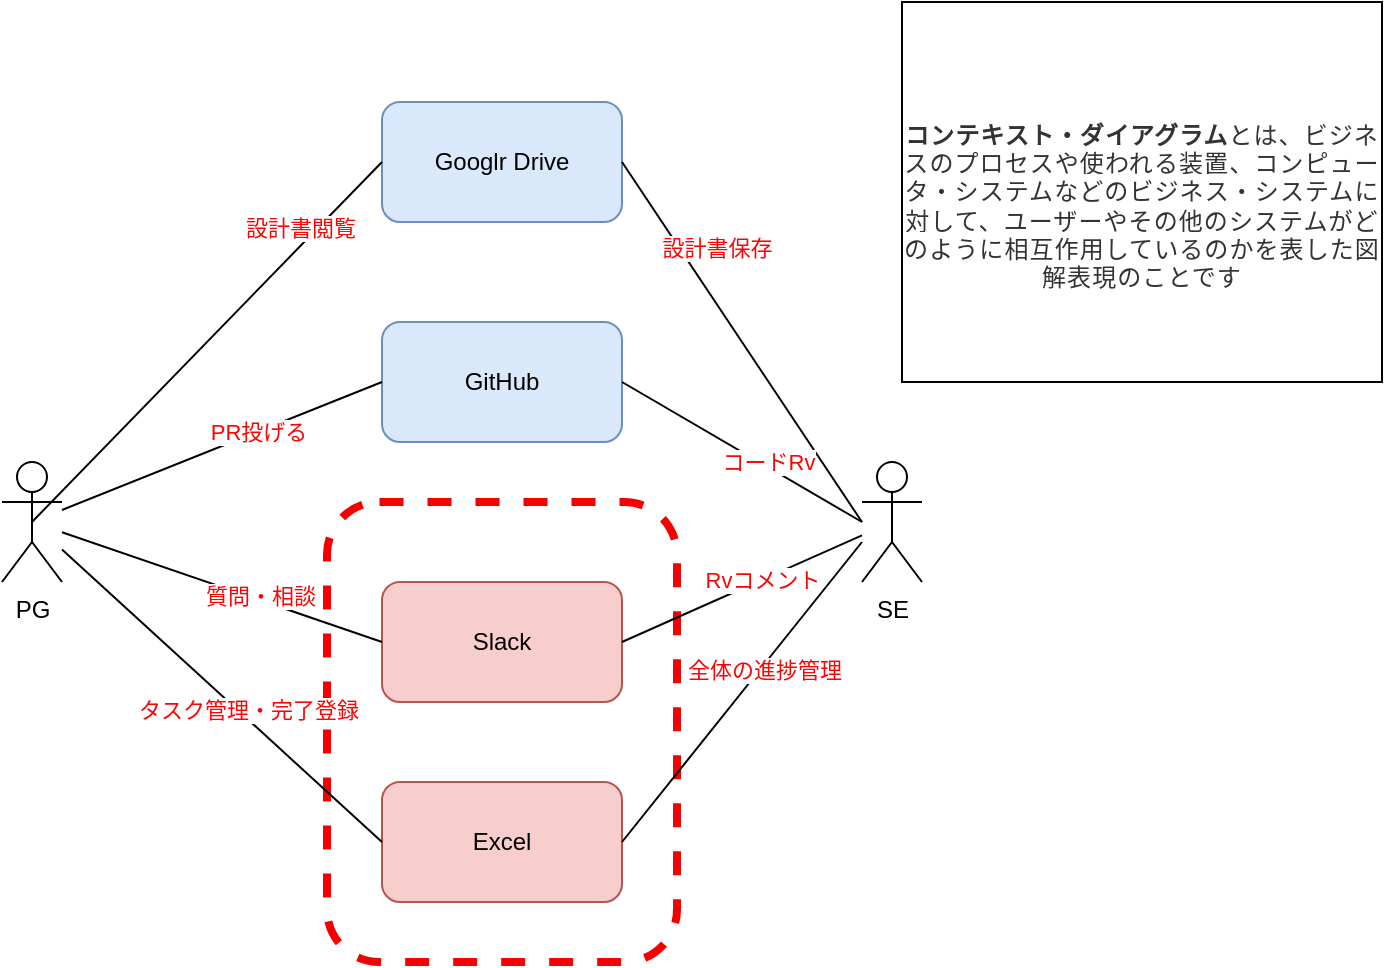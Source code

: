 <mxfile version="22.0.6" type="github" pages="4">
  <diagram name="コンテキスト図" id="IavY6asuSAmqTNVyRqeL">
    <mxGraphModel dx="946" dy="627" grid="1" gridSize="10" guides="1" tooltips="1" connect="1" arrows="1" fold="1" page="1" pageScale="1" pageWidth="827" pageHeight="1169" math="0" shadow="0">
      <root>
        <mxCell id="0" />
        <mxCell id="1" parent="0" />
        <mxCell id="maNlfBGIf4TUAWMczc82-20" value="" style="rounded=1;whiteSpace=wrap;html=1;dashed=1;fillColor=none;strokeColor=#f50000;strokeWidth=4;fontColor=#fb0404;" parent="1" vertex="1">
          <mxGeometry x="212.5" y="280" width="175" height="230" as="geometry" />
        </mxCell>
        <mxCell id="maNlfBGIf4TUAWMczc82-1" value="PG" style="shape=umlActor;verticalLabelPosition=bottom;verticalAlign=top;html=1;outlineConnect=0;" parent="1" vertex="1">
          <mxGeometry x="50" y="260" width="30" height="60" as="geometry" />
        </mxCell>
        <mxCell id="maNlfBGIf4TUAWMczc82-2" value="&lt;font color=&quot;#000000&quot;&gt;SE&lt;/font&gt;" style="shape=umlActor;verticalLabelPosition=bottom;verticalAlign=top;html=1;outlineConnect=0;fontColor=#fb0404;" parent="1" vertex="1">
          <mxGeometry x="480" y="260" width="30" height="60" as="geometry" />
        </mxCell>
        <mxCell id="maNlfBGIf4TUAWMczc82-3" value="Googlr Drive" style="rounded=1;whiteSpace=wrap;html=1;fillColor=#dae8fc;strokeColor=#6c8ebf;" parent="1" vertex="1">
          <mxGeometry x="240" y="80" width="120" height="60" as="geometry" />
        </mxCell>
        <mxCell id="maNlfBGIf4TUAWMczc82-4" value="GitHub" style="rounded=1;whiteSpace=wrap;html=1;fillColor=#dae8fc;strokeColor=#6c8ebf;" parent="1" vertex="1">
          <mxGeometry x="240" y="190" width="120" height="60" as="geometry" />
        </mxCell>
        <mxCell id="maNlfBGIf4TUAWMczc82-5" value="Slack" style="rounded=1;whiteSpace=wrap;html=1;fillColor=#f8cecc;strokeColor=#b85450;" parent="1" vertex="1">
          <mxGeometry x="240" y="320" width="120" height="60" as="geometry" />
        </mxCell>
        <mxCell id="maNlfBGIf4TUAWMczc82-6" value="Excel" style="rounded=1;whiteSpace=wrap;html=1;fillColor=#f8cecc;strokeColor=#b85450;" parent="1" vertex="1">
          <mxGeometry x="240" y="420" width="120" height="60" as="geometry" />
        </mxCell>
        <mxCell id="maNlfBGIf4TUAWMczc82-10" value="" style="endArrow=none;html=1;rounded=0;entryX=0;entryY=0.5;entryDx=0;entryDy=0;exitX=0.5;exitY=0.5;exitDx=0;exitDy=0;exitPerimeter=0;" parent="1" source="maNlfBGIf4TUAWMczc82-1" target="maNlfBGIf4TUAWMczc82-3" edge="1">
          <mxGeometry width="50" height="50" relative="1" as="geometry">
            <mxPoint x="250" y="310" as="sourcePoint" />
            <mxPoint x="300" y="260" as="targetPoint" />
          </mxGeometry>
        </mxCell>
        <mxCell id="maNlfBGIf4TUAWMczc82-23" value="設計書閲覧" style="edgeLabel;html=1;align=center;verticalAlign=middle;resizable=0;points=[];fontColor=#fb0404;" parent="maNlfBGIf4TUAWMczc82-10" vertex="1" connectable="0">
          <mxGeometry x="0.587" y="7" relative="1" as="geometry">
            <mxPoint as="offset" />
          </mxGeometry>
        </mxCell>
        <mxCell id="maNlfBGIf4TUAWMczc82-12" value="" style="endArrow=none;html=1;rounded=0;entryX=1;entryY=0.5;entryDx=0;entryDy=0;fontColor=#fb0404;" parent="1" target="maNlfBGIf4TUAWMczc82-3" edge="1">
          <mxGeometry width="50" height="50" relative="1" as="geometry">
            <mxPoint x="480" y="290" as="sourcePoint" />
            <mxPoint x="210" y="260" as="targetPoint" />
          </mxGeometry>
        </mxCell>
        <mxCell id="maNlfBGIf4TUAWMczc82-13" value="&lt;span style=&quot;white-space: pre;&quot;&gt;&#x9;&lt;/span&gt;設計書保存" style="edgeLabel;html=1;align=center;verticalAlign=middle;resizable=0;points=[];fontColor=#fb0404;" parent="maNlfBGIf4TUAWMczc82-12" vertex="1" connectable="0">
          <mxGeometry x="0.493" y="-5" relative="1" as="geometry">
            <mxPoint as="offset" />
          </mxGeometry>
        </mxCell>
        <mxCell id="maNlfBGIf4TUAWMczc82-14" value="" style="endArrow=none;html=1;rounded=0;entryX=1;entryY=0.5;entryDx=0;entryDy=0;fontColor=#fb0404;" parent="1" target="maNlfBGIf4TUAWMczc82-4" edge="1">
          <mxGeometry width="50" height="50" relative="1" as="geometry">
            <mxPoint x="480" y="290" as="sourcePoint" />
            <mxPoint x="300" y="260" as="targetPoint" />
          </mxGeometry>
        </mxCell>
        <mxCell id="maNlfBGIf4TUAWMczc82-27" value="コードRv" style="edgeLabel;html=1;align=center;verticalAlign=middle;resizable=0;points=[];fontColor=#fb0404;" parent="maNlfBGIf4TUAWMczc82-14" vertex="1" connectable="0">
          <mxGeometry x="-0.177" y="-3" relative="1" as="geometry">
            <mxPoint y="1" as="offset" />
          </mxGeometry>
        </mxCell>
        <mxCell id="maNlfBGIf4TUAWMczc82-15" value="" style="endArrow=none;html=1;rounded=0;entryX=0;entryY=0.5;entryDx=0;entryDy=0;" parent="1" source="maNlfBGIf4TUAWMczc82-1" target="maNlfBGIf4TUAWMczc82-4" edge="1">
          <mxGeometry width="50" height="50" relative="1" as="geometry">
            <mxPoint x="250" y="310" as="sourcePoint" />
            <mxPoint x="300" y="260" as="targetPoint" />
          </mxGeometry>
        </mxCell>
        <mxCell id="maNlfBGIf4TUAWMczc82-24" value="PR投げる" style="edgeLabel;html=1;align=center;verticalAlign=middle;resizable=0;points=[];fontColor=#fb0404;" parent="maNlfBGIf4TUAWMczc82-15" vertex="1" connectable="0">
          <mxGeometry x="0.223" relative="1" as="geometry">
            <mxPoint as="offset" />
          </mxGeometry>
        </mxCell>
        <mxCell id="maNlfBGIf4TUAWMczc82-16" value="" style="endArrow=none;html=1;rounded=0;entryX=0;entryY=0.5;entryDx=0;entryDy=0;" parent="1" source="maNlfBGIf4TUAWMczc82-1" target="maNlfBGIf4TUAWMczc82-5" edge="1">
          <mxGeometry width="50" height="50" relative="1" as="geometry">
            <mxPoint x="90" y="296" as="sourcePoint" />
            <mxPoint x="250" y="250" as="targetPoint" />
          </mxGeometry>
        </mxCell>
        <mxCell id="maNlfBGIf4TUAWMczc82-25" value="質問・相談" style="edgeLabel;html=1;align=center;verticalAlign=middle;resizable=0;points=[];fontColor=#fb0404;" parent="maNlfBGIf4TUAWMczc82-16" vertex="1" connectable="0">
          <mxGeometry x="0.23" y="2" relative="1" as="geometry">
            <mxPoint as="offset" />
          </mxGeometry>
        </mxCell>
        <mxCell id="maNlfBGIf4TUAWMczc82-17" value="" style="endArrow=none;html=1;rounded=0;entryX=1;entryY=0.5;entryDx=0;entryDy=0;fontColor=#fb0404;" parent="1" source="maNlfBGIf4TUAWMczc82-2" target="maNlfBGIf4TUAWMczc82-5" edge="1">
          <mxGeometry width="50" height="50" relative="1" as="geometry">
            <mxPoint x="495" y="330" as="sourcePoint" />
            <mxPoint x="360" y="280" as="targetPoint" />
          </mxGeometry>
        </mxCell>
        <mxCell id="maNlfBGIf4TUAWMczc82-28" value="Rvコメント" style="edgeLabel;html=1;align=center;verticalAlign=middle;resizable=0;points=[];fontColor=#fb0404;" parent="maNlfBGIf4TUAWMczc82-17" vertex="1" connectable="0">
          <mxGeometry x="-0.161" relative="1" as="geometry">
            <mxPoint as="offset" />
          </mxGeometry>
        </mxCell>
        <mxCell id="maNlfBGIf4TUAWMczc82-18" value="" style="endArrow=none;html=1;rounded=0;entryX=1;entryY=0.5;entryDx=0;entryDy=0;fontColor=#fb0404;" parent="1" target="maNlfBGIf4TUAWMczc82-6" edge="1">
          <mxGeometry width="50" height="50" relative="1" as="geometry">
            <mxPoint x="480" y="300" as="sourcePoint" />
            <mxPoint x="380" y="360" as="targetPoint" />
          </mxGeometry>
        </mxCell>
        <mxCell id="maNlfBGIf4TUAWMczc82-29" value="全体の進捗管理" style="edgeLabel;html=1;align=center;verticalAlign=middle;resizable=0;points=[];fontColor=#fb0404;" parent="maNlfBGIf4TUAWMczc82-18" vertex="1" connectable="0">
          <mxGeometry x="-0.163" y="1" relative="1" as="geometry">
            <mxPoint as="offset" />
          </mxGeometry>
        </mxCell>
        <mxCell id="maNlfBGIf4TUAWMczc82-19" value="" style="endArrow=none;html=1;rounded=0;entryX=0;entryY=0.5;entryDx=0;entryDy=0;" parent="1" source="maNlfBGIf4TUAWMczc82-1" target="maNlfBGIf4TUAWMczc82-6" edge="1">
          <mxGeometry width="50" height="50" relative="1" as="geometry">
            <mxPoint x="90" y="305" as="sourcePoint" />
            <mxPoint x="260" y="360" as="targetPoint" />
          </mxGeometry>
        </mxCell>
        <mxCell id="maNlfBGIf4TUAWMczc82-26" value="タスク管理・完了登録" style="edgeLabel;html=1;align=center;verticalAlign=middle;resizable=0;points=[];fontColor=#fb0404;" parent="maNlfBGIf4TUAWMczc82-19" vertex="1" connectable="0">
          <mxGeometry x="0.131" y="4" relative="1" as="geometry">
            <mxPoint as="offset" />
          </mxGeometry>
        </mxCell>
        <mxCell id="oq8TL87v1qsyuy0LmD04-2" value="&lt;br&gt;&lt;font style=&quot;font-size: 12px;&quot;&gt;&lt;strong style=&quot;box-sizing: border-box; margin: 0px; padding: 0px; letter-spacing: 0.54px; font-weight: 700; color: rgb(51, 51, 51); font-family: &amp;quot;Yu Gothic&amp;quot;, &amp;quot;Hiragino Kaku Gothic Pro&amp;quot;, Meiryo, &amp;quot;MS PGothic&amp;quot;, &amp;quot;Segoe UI&amp;quot;, Verdana, Helvetica, Arial, sans-serif; font-style: normal; font-variant-ligatures: normal; font-variant-caps: normal; orphans: 2; text-align: start; text-indent: 0px; text-transform: none; widows: 2; word-spacing: 0px; -webkit-text-stroke-width: 0px; background-color: rgb(255, 255, 255); text-decoration-thickness: initial; text-decoration-style: initial; text-decoration-color: initial;&quot;&gt;コンテキスト・ダイアグラム&lt;/strong&gt;&lt;span style=&quot;color: rgb(51, 51, 51); font-family: &amp;quot;Yu Gothic&amp;quot;, &amp;quot;Hiragino Kaku Gothic Pro&amp;quot;, Meiryo, &amp;quot;MS PGothic&amp;quot;, &amp;quot;Segoe UI&amp;quot;, Verdana, Helvetica, Arial, sans-serif; font-style: normal; font-variant-ligatures: normal; font-variant-caps: normal; font-weight: 500; letter-spacing: 0.54px; orphans: 2; text-align: start; text-indent: 0px; text-transform: none; widows: 2; word-spacing: 0px; -webkit-text-stroke-width: 0px; background-color: rgb(255, 255, 255); text-decoration-thickness: initial; text-decoration-style: initial; text-decoration-color: initial; float: none; display: inline !important;&quot;&gt;とは、ビジネスのプロセスや使われる装置、コンピュータ・システムなどのビジネス・システムに対して、ユーザーやその他のシステムがどのように相互作用しているのかを表した図解表現のことです&lt;/span&gt;&lt;/font&gt;&lt;br&gt;" style="rounded=0;whiteSpace=wrap;html=1;" parent="1" vertex="1">
          <mxGeometry x="500" y="30" width="240" height="190" as="geometry" />
        </mxCell>
      </root>
    </mxGraphModel>
  </diagram>
  <diagram id="J7nK7OMWCxpNCLTdfzYo" name="ユースケース図">
    <mxGraphModel dx="946" dy="627" grid="1" gridSize="10" guides="1" tooltips="1" connect="1" arrows="1" fold="1" page="1" pageScale="1" pageWidth="827" pageHeight="1169" math="0" shadow="0">
      <root>
        <mxCell id="0" />
        <mxCell id="1" parent="0" />
        <mxCell id="iSEpyxGXL0IkaeLTLkTw-1" value="PG" style="shape=umlActor;verticalLabelPosition=bottom;verticalAlign=top;html=1;outlineConnect=0;" parent="1" vertex="1">
          <mxGeometry x="100" y="300" width="30" height="60" as="geometry" />
        </mxCell>
        <mxCell id="iSEpyxGXL0IkaeLTLkTw-2" value="&lt;div style=&quot;&quot;&gt;&lt;br&gt;&lt;/div&gt;" style="rounded=1;whiteSpace=wrap;html=1;align=center;fillColor=none;dashed=1;dashPattern=8 8;strokeColor=#FF3333;" parent="1" vertex="1">
          <mxGeometry x="210" y="170" width="300" height="430" as="geometry" />
        </mxCell>
        <mxCell id="iSEpyxGXL0IkaeLTLkTw-3" value="タスク管理システム" style="text;html=1;strokeColor=none;fillColor=none;align=center;verticalAlign=middle;whiteSpace=wrap;rounded=0;fontColor=#ff1414;" parent="1" vertex="1">
          <mxGeometry x="285" y="140" width="140" height="30" as="geometry" />
        </mxCell>
        <mxCell id="iSEpyxGXL0IkaeLTLkTw-5" value="SE" style="shape=umlActor;verticalLabelPosition=bottom;verticalAlign=top;html=1;outlineConnect=0;" parent="1" vertex="1">
          <mxGeometry x="580" y="300" width="30" height="60" as="geometry" />
        </mxCell>
        <mxCell id="ylxE8XTmm4MmZ749gJlL-1" value="&lt;font&gt;③タスクを登録・管理&lt;/font&gt;" style="rounded=1;whiteSpace=wrap;html=1;fillColor=#ffe6cc;strokeColor=#d79b00;fontColor=#000000;fontStyle=1" parent="1" vertex="1">
          <mxGeometry x="370" y="350" width="120" height="60" as="geometry" />
        </mxCell>
        <mxCell id="ylxE8XTmm4MmZ749gJlL-2" value="&lt;font&gt;⑤ステータス変更&lt;/font&gt;" style="rounded=1;whiteSpace=wrap;html=1;fillColor=#ffe6cc;strokeColor=#d79b00;fontColor=#000000;fontStyle=1" parent="1" vertex="1">
          <mxGeometry x="230" y="280" width="120" height="60" as="geometry" />
        </mxCell>
        <mxCell id="ylxE8XTmm4MmZ749gJlL-3" value="&lt;font&gt;④タスクを確認&lt;/font&gt;" style="rounded=1;whiteSpace=wrap;html=1;fillColor=#ffe6cc;strokeColor=#d79b00;fontColor=#000000;fontStyle=1" parent="1" vertex="1">
          <mxGeometry x="230" y="200" width="120" height="60" as="geometry" />
        </mxCell>
        <mxCell id="ylxE8XTmm4MmZ749gJlL-4" value="&lt;font&gt;⑥進捗管理&lt;/font&gt;" style="rounded=1;whiteSpace=wrap;html=1;fillColor=#ffe6cc;strokeColor=#d79b00;fontColor=#000000;fontStyle=1" parent="1" vertex="1">
          <mxGeometry x="370" y="430" width="120" height="60" as="geometry" />
        </mxCell>
        <mxCell id="ylxE8XTmm4MmZ749gJlL-10" value="" style="endArrow=none;html=1;rounded=0;entryX=0;entryY=0.333;entryDx=0;entryDy=0;entryPerimeter=0;exitX=1;exitY=0.5;exitDx=0;exitDy=0;" parent="1" source="ylxE8XTmm4MmZ749gJlL-1" target="iSEpyxGXL0IkaeLTLkTw-5" edge="1">
          <mxGeometry width="50" height="50" relative="1" as="geometry">
            <mxPoint x="340" y="330" as="sourcePoint" />
            <mxPoint x="390" y="280" as="targetPoint" />
          </mxGeometry>
        </mxCell>
        <mxCell id="ylxE8XTmm4MmZ749gJlL-11" value="" style="endArrow=none;html=1;rounded=0;exitX=1;exitY=0.5;exitDx=0;exitDy=0;entryX=0;entryY=0.333;entryDx=0;entryDy=0;entryPerimeter=0;" parent="1" source="ylxE8XTmm4MmZ749gJlL-4" target="iSEpyxGXL0IkaeLTLkTw-5" edge="1">
          <mxGeometry width="50" height="50" relative="1" as="geometry">
            <mxPoint x="500" y="320" as="sourcePoint" />
            <mxPoint x="570" y="400" as="targetPoint" />
          </mxGeometry>
        </mxCell>
        <mxCell id="ylxE8XTmm4MmZ749gJlL-12" value="&lt;font&gt;①プロジェクト作成&lt;/font&gt;" style="rounded=1;whiteSpace=wrap;html=1;fillColor=#ffe6cc;strokeColor=#d79b00;fontColor=#000000;fontStyle=1" parent="1" vertex="1">
          <mxGeometry x="370" y="200" width="120" height="60" as="geometry" />
        </mxCell>
        <mxCell id="ylxE8XTmm4MmZ749gJlL-13" value="&lt;font&gt;②マイルストーン作成&lt;/font&gt;" style="rounded=1;whiteSpace=wrap;html=1;fillColor=#ffe6cc;strokeColor=#d79b00;fontColor=#000000;fontStyle=1" parent="1" vertex="1">
          <mxGeometry x="370" y="280" width="120" height="60" as="geometry" />
        </mxCell>
        <mxCell id="ylxE8XTmm4MmZ749gJlL-15" value="" style="endArrow=none;html=1;rounded=0;exitX=1;exitY=0.5;exitDx=0;exitDy=0;entryX=0;entryY=0.333;entryDx=0;entryDy=0;entryPerimeter=0;" parent="1" source="ylxE8XTmm4MmZ749gJlL-13" target="iSEpyxGXL0IkaeLTLkTw-5" edge="1">
          <mxGeometry width="50" height="50" relative="1" as="geometry">
            <mxPoint x="500" y="390" as="sourcePoint" />
            <mxPoint x="560" y="280" as="targetPoint" />
          </mxGeometry>
        </mxCell>
        <mxCell id="ylxE8XTmm4MmZ749gJlL-16" value="" style="endArrow=none;html=1;rounded=0;exitX=1;exitY=0.5;exitDx=0;exitDy=0;" parent="1" source="ylxE8XTmm4MmZ749gJlL-12" edge="1">
          <mxGeometry width="50" height="50" relative="1" as="geometry">
            <mxPoint x="500" y="320" as="sourcePoint" />
            <mxPoint x="580" y="320" as="targetPoint" />
          </mxGeometry>
        </mxCell>
        <mxCell id="ylxE8XTmm4MmZ749gJlL-17" value="" style="endArrow=none;html=1;rounded=0;exitX=1;exitY=0.333;exitDx=0;exitDy=0;exitPerimeter=0;entryX=0;entryY=0.5;entryDx=0;entryDy=0;" parent="1" source="iSEpyxGXL0IkaeLTLkTw-1" target="ylxE8XTmm4MmZ749gJlL-2" edge="1">
          <mxGeometry width="50" height="50" relative="1" as="geometry">
            <mxPoint x="340" y="330" as="sourcePoint" />
            <mxPoint x="390" y="280" as="targetPoint" />
          </mxGeometry>
        </mxCell>
        <mxCell id="ylxE8XTmm4MmZ749gJlL-18" value="" style="endArrow=none;html=1;rounded=0;entryX=0;entryY=0.5;entryDx=0;entryDy=0;" parent="1" target="ylxE8XTmm4MmZ749gJlL-3" edge="1">
          <mxGeometry width="50" height="50" relative="1" as="geometry">
            <mxPoint x="130" y="320" as="sourcePoint" />
            <mxPoint x="240" y="320" as="targetPoint" />
          </mxGeometry>
        </mxCell>
        <mxCell id="ylxE8XTmm4MmZ749gJlL-19" value="&lt;font&gt;⑦タスクに紐づくスレッド上での会話&lt;/font&gt;" style="rounded=1;whiteSpace=wrap;html=1;fillColor=#ffe6cc;strokeColor=#d79b00;fontColor=#000000;fontStyle=1" parent="1" vertex="1">
          <mxGeometry x="230" y="510" width="260" height="60" as="geometry" />
        </mxCell>
        <mxCell id="ylxE8XTmm4MmZ749gJlL-20" value="" style="endArrow=none;html=1;rounded=0;entryX=0;entryY=0.5;entryDx=0;entryDy=0;" parent="1" target="ylxE8XTmm4MmZ749gJlL-19" edge="1">
          <mxGeometry width="50" height="50" relative="1" as="geometry">
            <mxPoint x="130" y="320" as="sourcePoint" />
            <mxPoint x="240" y="320" as="targetPoint" />
          </mxGeometry>
        </mxCell>
        <mxCell id="ylxE8XTmm4MmZ749gJlL-21" value="" style="endArrow=none;html=1;rounded=0;exitX=1;exitY=0.5;exitDx=0;exitDy=0;entryX=0;entryY=0.333;entryDx=0;entryDy=0;entryPerimeter=0;" parent="1" source="ylxE8XTmm4MmZ749gJlL-19" edge="1">
          <mxGeometry width="50" height="50" relative="1" as="geometry">
            <mxPoint x="500" y="470" as="sourcePoint" />
            <mxPoint x="590" y="330" as="targetPoint" />
          </mxGeometry>
        </mxCell>
        <mxCell id="ylxE8XTmm4MmZ749gJlL-22" value="未着手、作業中&lt;br&gt;レビュー中、完了" style="rounded=0;whiteSpace=wrap;html=1;fillColor=#f8cecc;strokeColor=#b85450;" parent="1" vertex="1">
          <mxGeometry x="55" y="460" width="120" height="60" as="geometry" />
        </mxCell>
        <mxCell id="ylxE8XTmm4MmZ749gJlL-23" value="マイルストーン内のタスク消化率&lt;br&gt;個人/全体でみる" style="rounded=0;whiteSpace=wrap;html=1;fillColor=#f8cecc;strokeColor=#b85450;" parent="1" vertex="1">
          <mxGeometry x="540" y="550" width="120" height="60" as="geometry" />
        </mxCell>
        <mxCell id="ylxE8XTmm4MmZ749gJlL-26" value="" style="endArrow=none;html=1;rounded=0;entryX=0;entryY=0.5;entryDx=0;entryDy=0;exitX=0.5;exitY=1;exitDx=0;exitDy=0;strokeColor=#FF3333;" parent="1" source="ylxE8XTmm4MmZ749gJlL-4" target="ylxE8XTmm4MmZ749gJlL-23" edge="1">
          <mxGeometry width="50" height="50" relative="1" as="geometry">
            <mxPoint x="330" y="270" as="sourcePoint" />
            <mxPoint x="380" y="220" as="targetPoint" />
          </mxGeometry>
        </mxCell>
        <mxCell id="ylxE8XTmm4MmZ749gJlL-28" value="" style="endArrow=none;html=1;rounded=0;exitX=1;exitY=0.5;exitDx=0;exitDy=0;entryX=0.5;entryY=1;entryDx=0;entryDy=0;strokeColor=#FF3333;" parent="1" source="ylxE8XTmm4MmZ749gJlL-22" target="ylxE8XTmm4MmZ749gJlL-2" edge="1">
          <mxGeometry width="50" height="50" relative="1" as="geometry">
            <mxPoint x="330" y="270" as="sourcePoint" />
            <mxPoint x="380" y="220" as="targetPoint" />
          </mxGeometry>
        </mxCell>
        <mxCell id="ylxE8XTmm4MmZ749gJlL-29" value="タスク:PG＝1:1" style="rounded=0;whiteSpace=wrap;html=1;fillColor=#f8cecc;strokeColor=#b85450;" parent="1" vertex="1">
          <mxGeometry x="540" y="470" width="120" height="60" as="geometry" />
        </mxCell>
        <mxCell id="ylxE8XTmm4MmZ749gJlL-30" value="" style="endArrow=none;html=1;rounded=0;entryX=0;entryY=0.5;entryDx=0;entryDy=0;exitX=0.5;exitY=1;exitDx=0;exitDy=0;strokeColor=#FF3333;" parent="1" source="ylxE8XTmm4MmZ749gJlL-1" target="ylxE8XTmm4MmZ749gJlL-29" edge="1">
          <mxGeometry width="50" height="50" relative="1" as="geometry">
            <mxPoint x="440" y="500" as="sourcePoint" />
            <mxPoint x="550" y="590" as="targetPoint" />
          </mxGeometry>
        </mxCell>
        <mxCell id="ylxE8XTmm4MmZ749gJlL-31" value="マイルストーン最長は３カ月" style="rounded=0;whiteSpace=wrap;html=1;fillColor=#f8cecc;strokeColor=#b85450;" parent="1" vertex="1">
          <mxGeometry x="535" y="140" width="120" height="60" as="geometry" />
        </mxCell>
        <mxCell id="ylxE8XTmm4MmZ749gJlL-32" value="" style="endArrow=none;html=1;rounded=0;exitX=1;exitY=0.5;exitDx=0;exitDy=0;entryX=0;entryY=0.5;entryDx=0;entryDy=0;strokeColor=#FF3333;" parent="1" source="ylxE8XTmm4MmZ749gJlL-13" target="ylxE8XTmm4MmZ749gJlL-31" edge="1">
          <mxGeometry width="50" height="50" relative="1" as="geometry">
            <mxPoint x="185" y="500" as="sourcePoint" />
            <mxPoint x="300" y="350" as="targetPoint" />
          </mxGeometry>
        </mxCell>
        <mxCell id="ylxE8XTmm4MmZ749gJlL-33" value="&lt;font color=&quot;#ff3333&quot; style=&quot;font-size: 21px;&quot;&gt;赤字はヒアリング結果&lt;/font&gt;" style="text;html=1;strokeColor=none;fillColor=none;align=center;verticalAlign=middle;whiteSpace=wrap;rounded=0;fontStyle=5" parent="1" vertex="1">
          <mxGeometry x="380" y="640" width="230" height="70" as="geometry" />
        </mxCell>
      </root>
    </mxGraphModel>
  </diagram>
  <diagram id="fTZoyrcLIqS0fSQtpjQE" name="状態遷移図">
    <mxGraphModel dx="946" dy="627" grid="1" gridSize="10" guides="1" tooltips="1" connect="1" arrows="1" fold="1" page="1" pageScale="1" pageWidth="827" pageHeight="1169" math="0" shadow="0">
      <root>
        <mxCell id="0" />
        <mxCell id="1" parent="0" />
        <mxCell id="fitXVHm4EaoHX570ErTv-1" value="" style="shape=table;startSize=0;container=1;collapsible=0;childLayout=tableLayout;fillColor=#fff2cc;strokeColor=#000000;fontStyle=1" vertex="1" parent="1">
          <mxGeometry x="140" y="140" width="430" height="300" as="geometry" />
        </mxCell>
        <mxCell id="fitXVHm4EaoHX570ErTv-2" value="" style="shape=tableRow;horizontal=0;startSize=0;swimlaneHead=0;swimlaneBody=0;strokeColor=inherit;top=0;left=0;bottom=0;right=0;collapsible=0;dropTarget=0;fillColor=none;points=[[0,0.5],[1,0.5]];portConstraint=eastwest;" vertex="1" parent="fitXVHm4EaoHX570ErTv-1">
          <mxGeometry width="430" height="60" as="geometry" />
        </mxCell>
        <mxCell id="fitXVHm4EaoHX570ErTv-3" value="From / To" style="shape=partialRectangle;html=1;whiteSpace=wrap;connectable=0;strokeColor=inherit;overflow=hidden;fillColor=none;top=0;left=0;bottom=0;right=0;pointerEvents=1;" vertex="1" parent="fitXVHm4EaoHX570ErTv-2">
          <mxGeometry width="86" height="60" as="geometry">
            <mxRectangle width="86" height="60" as="alternateBounds" />
          </mxGeometry>
        </mxCell>
        <mxCell id="fitXVHm4EaoHX570ErTv-4" value="未着手" style="shape=partialRectangle;html=1;whiteSpace=wrap;connectable=0;strokeColor=inherit;overflow=hidden;fillColor=none;top=0;left=0;bottom=0;right=0;pointerEvents=1;" vertex="1" parent="fitXVHm4EaoHX570ErTv-2">
          <mxGeometry x="86" width="86" height="60" as="geometry">
            <mxRectangle width="86" height="60" as="alternateBounds" />
          </mxGeometry>
        </mxCell>
        <mxCell id="fitXVHm4EaoHX570ErTv-5" value="作業中" style="shape=partialRectangle;html=1;whiteSpace=wrap;connectable=0;strokeColor=inherit;overflow=hidden;fillColor=none;top=0;left=0;bottom=0;right=0;pointerEvents=1;" vertex="1" parent="fitXVHm4EaoHX570ErTv-2">
          <mxGeometry x="172" width="86" height="60" as="geometry">
            <mxRectangle width="86" height="60" as="alternateBounds" />
          </mxGeometry>
        </mxCell>
        <mxCell id="fitXVHm4EaoHX570ErTv-6" value="レビュー中" style="shape=partialRectangle;html=1;whiteSpace=wrap;connectable=0;strokeColor=inherit;overflow=hidden;fillColor=none;top=0;left=0;bottom=0;right=0;pointerEvents=1;fontStyle=1" vertex="1" parent="fitXVHm4EaoHX570ErTv-2">
          <mxGeometry x="258" width="86" height="60" as="geometry">
            <mxRectangle width="86" height="60" as="alternateBounds" />
          </mxGeometry>
        </mxCell>
        <mxCell id="fitXVHm4EaoHX570ErTv-7" value="完了" style="shape=partialRectangle;html=1;whiteSpace=wrap;connectable=0;strokeColor=inherit;overflow=hidden;fillColor=none;top=0;left=0;bottom=0;right=0;pointerEvents=1;" vertex="1" parent="fitXVHm4EaoHX570ErTv-2">
          <mxGeometry x="344" width="86" height="60" as="geometry">
            <mxRectangle width="86" height="60" as="alternateBounds" />
          </mxGeometry>
        </mxCell>
        <mxCell id="fitXVHm4EaoHX570ErTv-8" value="" style="shape=tableRow;horizontal=0;startSize=0;swimlaneHead=0;swimlaneBody=0;strokeColor=inherit;top=0;left=0;bottom=0;right=0;collapsible=0;dropTarget=0;fillColor=none;points=[[0,0.5],[1,0.5]];portConstraint=eastwest;" vertex="1" parent="fitXVHm4EaoHX570ErTv-1">
          <mxGeometry y="60" width="430" height="60" as="geometry" />
        </mxCell>
        <mxCell id="fitXVHm4EaoHX570ErTv-9" value="未着手" style="shape=partialRectangle;html=1;whiteSpace=wrap;connectable=0;strokeColor=inherit;overflow=hidden;fillColor=none;top=0;left=0;bottom=0;right=0;pointerEvents=1;" vertex="1" parent="fitXVHm4EaoHX570ErTv-8">
          <mxGeometry width="86" height="60" as="geometry">
            <mxRectangle width="86" height="60" as="alternateBounds" />
          </mxGeometry>
        </mxCell>
        <mxCell id="fitXVHm4EaoHX570ErTv-10" value="ー" style="shape=partialRectangle;html=1;whiteSpace=wrap;connectable=0;strokeColor=inherit;overflow=hidden;fillColor=none;top=0;left=0;bottom=0;right=0;pointerEvents=1;" vertex="1" parent="fitXVHm4EaoHX570ErTv-8">
          <mxGeometry x="86" width="86" height="60" as="geometry">
            <mxRectangle width="86" height="60" as="alternateBounds" />
          </mxGeometry>
        </mxCell>
        <mxCell id="fitXVHm4EaoHX570ErTv-11" value="〇" style="shape=partialRectangle;html=1;whiteSpace=wrap;connectable=0;strokeColor=inherit;overflow=hidden;fillColor=none;top=0;left=0;bottom=0;right=0;pointerEvents=1;" vertex="1" parent="fitXVHm4EaoHX570ErTv-8">
          <mxGeometry x="172" width="86" height="60" as="geometry">
            <mxRectangle width="86" height="60" as="alternateBounds" />
          </mxGeometry>
        </mxCell>
        <mxCell id="fitXVHm4EaoHX570ErTv-12" value="×" style="shape=partialRectangle;html=1;whiteSpace=wrap;connectable=0;strokeColor=inherit;overflow=hidden;fillColor=none;top=0;left=0;bottom=0;right=0;pointerEvents=1;" vertex="1" parent="fitXVHm4EaoHX570ErTv-8">
          <mxGeometry x="258" width="86" height="60" as="geometry">
            <mxRectangle width="86" height="60" as="alternateBounds" />
          </mxGeometry>
        </mxCell>
        <mxCell id="fitXVHm4EaoHX570ErTv-13" value="×" style="shape=partialRectangle;html=1;whiteSpace=wrap;connectable=0;strokeColor=inherit;overflow=hidden;fillColor=none;top=0;left=0;bottom=0;right=0;pointerEvents=1;" vertex="1" parent="fitXVHm4EaoHX570ErTv-8">
          <mxGeometry x="344" width="86" height="60" as="geometry">
            <mxRectangle width="86" height="60" as="alternateBounds" />
          </mxGeometry>
        </mxCell>
        <mxCell id="fitXVHm4EaoHX570ErTv-14" value="" style="shape=tableRow;horizontal=0;startSize=0;swimlaneHead=0;swimlaneBody=0;strokeColor=inherit;top=0;left=0;bottom=0;right=0;collapsible=0;dropTarget=0;fillColor=none;points=[[0,0.5],[1,0.5]];portConstraint=eastwest;" vertex="1" parent="fitXVHm4EaoHX570ErTv-1">
          <mxGeometry y="120" width="430" height="60" as="geometry" />
        </mxCell>
        <mxCell id="fitXVHm4EaoHX570ErTv-15" value="作業中" style="shape=partialRectangle;html=1;whiteSpace=wrap;connectable=0;strokeColor=inherit;overflow=hidden;fillColor=none;top=0;left=0;bottom=0;right=0;pointerEvents=1;" vertex="1" parent="fitXVHm4EaoHX570ErTv-14">
          <mxGeometry width="86" height="60" as="geometry">
            <mxRectangle width="86" height="60" as="alternateBounds" />
          </mxGeometry>
        </mxCell>
        <mxCell id="fitXVHm4EaoHX570ErTv-16" value="〇" style="shape=partialRectangle;html=1;whiteSpace=wrap;connectable=0;strokeColor=inherit;overflow=hidden;fillColor=none;top=0;left=0;bottom=0;right=0;pointerEvents=1;" vertex="1" parent="fitXVHm4EaoHX570ErTv-14">
          <mxGeometry x="86" width="86" height="60" as="geometry">
            <mxRectangle width="86" height="60" as="alternateBounds" />
          </mxGeometry>
        </mxCell>
        <mxCell id="fitXVHm4EaoHX570ErTv-17" value="ー" style="shape=partialRectangle;html=1;whiteSpace=wrap;connectable=0;strokeColor=inherit;overflow=hidden;fillColor=none;top=0;left=0;bottom=0;right=0;pointerEvents=1;" vertex="1" parent="fitXVHm4EaoHX570ErTv-14">
          <mxGeometry x="172" width="86" height="60" as="geometry">
            <mxRectangle width="86" height="60" as="alternateBounds" />
          </mxGeometry>
        </mxCell>
        <mxCell id="fitXVHm4EaoHX570ErTv-18" value="〇" style="shape=partialRectangle;html=1;whiteSpace=wrap;connectable=0;strokeColor=inherit;overflow=hidden;fillColor=none;top=0;left=0;bottom=0;right=0;pointerEvents=1;" vertex="1" parent="fitXVHm4EaoHX570ErTv-14">
          <mxGeometry x="258" width="86" height="60" as="geometry">
            <mxRectangle width="86" height="60" as="alternateBounds" />
          </mxGeometry>
        </mxCell>
        <mxCell id="fitXVHm4EaoHX570ErTv-19" value="〇" style="shape=partialRectangle;html=1;whiteSpace=wrap;connectable=0;strokeColor=inherit;overflow=hidden;fillColor=none;top=0;left=0;bottom=0;right=0;pointerEvents=1;" vertex="1" parent="fitXVHm4EaoHX570ErTv-14">
          <mxGeometry x="344" width="86" height="60" as="geometry">
            <mxRectangle width="86" height="60" as="alternateBounds" />
          </mxGeometry>
        </mxCell>
        <mxCell id="fitXVHm4EaoHX570ErTv-20" value="" style="shape=tableRow;horizontal=0;startSize=0;swimlaneHead=0;swimlaneBody=0;strokeColor=inherit;top=0;left=0;bottom=0;right=0;collapsible=0;dropTarget=0;fillColor=none;points=[[0,0.5],[1,0.5]];portConstraint=eastwest;" vertex="1" parent="fitXVHm4EaoHX570ErTv-1">
          <mxGeometry y="180" width="430" height="60" as="geometry" />
        </mxCell>
        <mxCell id="fitXVHm4EaoHX570ErTv-21" value="レビュー中" style="shape=partialRectangle;html=1;whiteSpace=wrap;connectable=0;strokeColor=inherit;overflow=hidden;fillColor=none;top=0;left=0;bottom=0;right=0;pointerEvents=1;" vertex="1" parent="fitXVHm4EaoHX570ErTv-20">
          <mxGeometry width="86" height="60" as="geometry">
            <mxRectangle width="86" height="60" as="alternateBounds" />
          </mxGeometry>
        </mxCell>
        <mxCell id="fitXVHm4EaoHX570ErTv-22" value="×" style="shape=partialRectangle;html=1;whiteSpace=wrap;connectable=0;strokeColor=inherit;overflow=hidden;fillColor=none;top=0;left=0;bottom=0;right=0;pointerEvents=1;" vertex="1" parent="fitXVHm4EaoHX570ErTv-20">
          <mxGeometry x="86" width="86" height="60" as="geometry">
            <mxRectangle width="86" height="60" as="alternateBounds" />
          </mxGeometry>
        </mxCell>
        <mxCell id="fitXVHm4EaoHX570ErTv-23" value="〇" style="shape=partialRectangle;html=1;whiteSpace=wrap;connectable=0;strokeColor=inherit;overflow=hidden;fillColor=none;top=0;left=0;bottom=0;right=0;pointerEvents=1;" vertex="1" parent="fitXVHm4EaoHX570ErTv-20">
          <mxGeometry x="172" width="86" height="60" as="geometry">
            <mxRectangle width="86" height="60" as="alternateBounds" />
          </mxGeometry>
        </mxCell>
        <mxCell id="fitXVHm4EaoHX570ErTv-24" value="ー" style="shape=partialRectangle;html=1;whiteSpace=wrap;connectable=0;strokeColor=inherit;overflow=hidden;fillColor=none;top=0;left=0;bottom=0;right=0;pointerEvents=1;" vertex="1" parent="fitXVHm4EaoHX570ErTv-20">
          <mxGeometry x="258" width="86" height="60" as="geometry">
            <mxRectangle width="86" height="60" as="alternateBounds" />
          </mxGeometry>
        </mxCell>
        <mxCell id="fitXVHm4EaoHX570ErTv-25" value="〇" style="shape=partialRectangle;html=1;whiteSpace=wrap;connectable=0;strokeColor=inherit;overflow=hidden;fillColor=none;top=0;left=0;bottom=0;right=0;pointerEvents=1;" vertex="1" parent="fitXVHm4EaoHX570ErTv-20">
          <mxGeometry x="344" width="86" height="60" as="geometry">
            <mxRectangle width="86" height="60" as="alternateBounds" />
          </mxGeometry>
        </mxCell>
        <mxCell id="fitXVHm4EaoHX570ErTv-26" value="" style="shape=tableRow;horizontal=0;startSize=0;swimlaneHead=0;swimlaneBody=0;strokeColor=inherit;top=0;left=0;bottom=0;right=0;collapsible=0;dropTarget=0;fillColor=none;points=[[0,0.5],[1,0.5]];portConstraint=eastwest;" vertex="1" parent="fitXVHm4EaoHX570ErTv-1">
          <mxGeometry y="240" width="430" height="60" as="geometry" />
        </mxCell>
        <mxCell id="fitXVHm4EaoHX570ErTv-27" value="完了" style="shape=partialRectangle;html=1;whiteSpace=wrap;connectable=0;strokeColor=inherit;overflow=hidden;fillColor=none;top=0;left=0;bottom=0;right=0;pointerEvents=1;" vertex="1" parent="fitXVHm4EaoHX570ErTv-26">
          <mxGeometry width="86" height="60" as="geometry">
            <mxRectangle width="86" height="60" as="alternateBounds" />
          </mxGeometry>
        </mxCell>
        <mxCell id="fitXVHm4EaoHX570ErTv-28" value="×" style="shape=partialRectangle;html=1;whiteSpace=wrap;connectable=0;strokeColor=inherit;overflow=hidden;fillColor=none;top=0;left=0;bottom=0;right=0;pointerEvents=1;" vertex="1" parent="fitXVHm4EaoHX570ErTv-26">
          <mxGeometry x="86" width="86" height="60" as="geometry">
            <mxRectangle width="86" height="60" as="alternateBounds" />
          </mxGeometry>
        </mxCell>
        <mxCell id="fitXVHm4EaoHX570ErTv-29" value="×" style="shape=partialRectangle;html=1;whiteSpace=wrap;connectable=0;strokeColor=inherit;overflow=hidden;fillColor=none;top=0;left=0;bottom=0;right=0;pointerEvents=1;" vertex="1" parent="fitXVHm4EaoHX570ErTv-26">
          <mxGeometry x="172" width="86" height="60" as="geometry">
            <mxRectangle width="86" height="60" as="alternateBounds" />
          </mxGeometry>
        </mxCell>
        <mxCell id="fitXVHm4EaoHX570ErTv-30" value="×" style="shape=partialRectangle;html=1;whiteSpace=wrap;connectable=0;strokeColor=inherit;overflow=hidden;fillColor=none;top=0;left=0;bottom=0;right=0;pointerEvents=1;" vertex="1" parent="fitXVHm4EaoHX570ErTv-26">
          <mxGeometry x="258" width="86" height="60" as="geometry">
            <mxRectangle width="86" height="60" as="alternateBounds" />
          </mxGeometry>
        </mxCell>
        <mxCell id="fitXVHm4EaoHX570ErTv-31" value="ー" style="shape=partialRectangle;html=1;whiteSpace=wrap;connectable=0;strokeColor=inherit;overflow=hidden;fillColor=none;top=0;left=0;bottom=0;right=0;pointerEvents=1;" vertex="1" parent="fitXVHm4EaoHX570ErTv-26">
          <mxGeometry x="344" width="86" height="60" as="geometry">
            <mxRectangle width="86" height="60" as="alternateBounds" />
          </mxGeometry>
        </mxCell>
      </root>
    </mxGraphModel>
  </diagram>
  <diagram id="2FX8PYgZ7TZVa-3KEDG4" name="アクティビティ図">
    <mxGraphModel dx="946" dy="627" grid="1" gridSize="10" guides="1" tooltips="1" connect="1" arrows="1" fold="1" page="1" pageScale="1" pageWidth="827" pageHeight="1169" math="0" shadow="0">
      <root>
        <mxCell id="0" />
        <mxCell id="1" parent="0" />
        <mxCell id="xeI-w13lW0GCI89Thibz-11" value="" style="rounded=0;whiteSpace=wrap;html=1;fillColor=#ffe6cc;strokeColor=#d79b00;" vertex="1" parent="1">
          <mxGeometry x="360" y="165" width="170" height="60" as="geometry" />
        </mxCell>
        <mxCell id="xeI-w13lW0GCI89Thibz-10" value="" style="rounded=0;whiteSpace=wrap;html=1;fillColor=#ffe6cc;strokeColor=#d79b00;" vertex="1" parent="1">
          <mxGeometry x="530" y="165" width="160" height="60" as="geometry" />
        </mxCell>
        <mxCell id="xeI-w13lW0GCI89Thibz-9" value="" style="rounded=0;whiteSpace=wrap;html=1;fillColor=#ffe6cc;strokeColor=#d79b00;" vertex="1" parent="1">
          <mxGeometry x="202.5" y="165" width="157.5" height="60" as="geometry" />
        </mxCell>
        <mxCell id="xeI-w13lW0GCI89Thibz-8" value="" style="rounded=0;whiteSpace=wrap;html=1;fillColor=#ffe6cc;strokeColor=#d79b00;" vertex="1" parent="1">
          <mxGeometry x="57.5" y="165" width="145" height="60" as="geometry" />
        </mxCell>
        <mxCell id="xeI-w13lW0GCI89Thibz-1" value="&lt;b style=&quot;font-size: 15px;&quot;&gt;ユースケース&lt;br&gt;①プロジェクト作成&lt;br&gt;②マイルストーン作成&lt;br&gt;③タスクの登録・管理&lt;br&gt;④タスク確認&lt;/b&gt;" style="text;html=1;strokeColor=none;fillColor=none;align=center;verticalAlign=middle;whiteSpace=wrap;rounded=0;" vertex="1" parent="1">
          <mxGeometry x="40" y="20" width="380" height="100" as="geometry" />
        </mxCell>
        <mxCell id="xeI-w13lW0GCI89Thibz-2" value="PG" style="text;html=1;strokeColor=none;fillColor=none;align=center;verticalAlign=middle;whiteSpace=wrap;rounded=0;" vertex="1" parent="1">
          <mxGeometry x="100" y="180" width="60" height="30" as="geometry" />
        </mxCell>
        <mxCell id="xeI-w13lW0GCI89Thibz-3" value="SE" style="text;html=1;strokeColor=none;fillColor=none;align=center;verticalAlign=middle;whiteSpace=wrap;rounded=0;" vertex="1" parent="1">
          <mxGeometry x="260" y="180" width="60" height="30" as="geometry" />
        </mxCell>
        <mxCell id="xeI-w13lW0GCI89Thibz-4" value="タスク管理&lt;br&gt;システム" style="text;html=1;strokeColor=none;fillColor=none;align=center;verticalAlign=middle;whiteSpace=wrap;rounded=0;" vertex="1" parent="1">
          <mxGeometry x="420" y="180" width="70" height="30" as="geometry" />
        </mxCell>
        <mxCell id="xeI-w13lW0GCI89Thibz-6" value="外部システム" style="text;html=1;strokeColor=none;fillColor=none;align=center;verticalAlign=middle;whiteSpace=wrap;rounded=0;" vertex="1" parent="1">
          <mxGeometry x="580" y="180" width="90" height="30" as="geometry" />
        </mxCell>
        <mxCell id="xeI-w13lW0GCI89Thibz-12" value="" style="rounded=0;whiteSpace=wrap;html=1;" vertex="1" parent="1">
          <mxGeometry x="60" y="225" width="142.5" height="645" as="geometry" />
        </mxCell>
        <mxCell id="xeI-w13lW0GCI89Thibz-13" value="" style="rounded=0;whiteSpace=wrap;html=1;" vertex="1" parent="1">
          <mxGeometry x="202.5" y="225" width="157.5" height="645" as="geometry" />
        </mxCell>
        <mxCell id="xeI-w13lW0GCI89Thibz-14" value="" style="rounded=0;whiteSpace=wrap;html=1;" vertex="1" parent="1">
          <mxGeometry x="360" y="225" width="170" height="645" as="geometry" />
        </mxCell>
        <mxCell id="xeI-w13lW0GCI89Thibz-15" value="" style="rounded=0;whiteSpace=wrap;html=1;" vertex="1" parent="1">
          <mxGeometry x="530" y="225" width="160" height="645" as="geometry" />
        </mxCell>
        <mxCell id="xeI-w13lW0GCI89Thibz-22" style="edgeStyle=orthogonalEdgeStyle;rounded=0;orthogonalLoop=1;jettySize=auto;html=1;exitX=1;exitY=0.5;exitDx=0;exitDy=0;entryX=0;entryY=0.5;entryDx=0;entryDy=0;strokeColor=#fa0025;" edge="1" parent="1" source="xeI-w13lW0GCI89Thibz-17" target="xeI-w13lW0GCI89Thibz-18">
          <mxGeometry relative="1" as="geometry" />
        </mxCell>
        <mxCell id="xeI-w13lW0GCI89Thibz-17" value="プロジェクト情報入力" style="rounded=1;whiteSpace=wrap;html=1;fillColor=#dae8fc;strokeColor=#6c8ebf;fontStyle=1" vertex="1" parent="1">
          <mxGeometry x="216.87" y="280" width="128.75" height="50" as="geometry" />
        </mxCell>
        <mxCell id="xeI-w13lW0GCI89Thibz-26" style="edgeStyle=orthogonalEdgeStyle;rounded=0;orthogonalLoop=1;jettySize=auto;html=1;exitX=0.5;exitY=1;exitDx=0;exitDy=0;entryX=0.5;entryY=0;entryDx=0;entryDy=0;strokeColor=#FF3333;" edge="1" parent="1" source="xeI-w13lW0GCI89Thibz-18" target="xeI-w13lW0GCI89Thibz-23">
          <mxGeometry relative="1" as="geometry" />
        </mxCell>
        <mxCell id="xeI-w13lW0GCI89Thibz-18" value="プロジェクトを登録" style="rounded=1;whiteSpace=wrap;html=1;fillColor=#dae8fc;strokeColor=#6c8ebf;fontStyle=1" vertex="1" parent="1">
          <mxGeometry x="380.63" y="280" width="128.75" height="50" as="geometry" />
        </mxCell>
        <mxCell id="xeI-w13lW0GCI89Thibz-25" style="edgeStyle=orthogonalEdgeStyle;rounded=0;orthogonalLoop=1;jettySize=auto;html=1;exitX=1;exitY=0.5;exitDx=0;exitDy=0;" edge="1" parent="1" source="xeI-w13lW0GCI89Thibz-23" target="xeI-w13lW0GCI89Thibz-24">
          <mxGeometry relative="1" as="geometry" />
        </mxCell>
        <mxCell id="xeI-w13lW0GCI89Thibz-32" style="edgeStyle=orthogonalEdgeStyle;rounded=0;orthogonalLoop=1;jettySize=auto;html=1;exitX=0.5;exitY=1;exitDx=0;exitDy=0;entryX=0.5;entryY=0;entryDx=0;entryDy=0;strokeColor=#FF3333;" edge="1" parent="1" source="xeI-w13lW0GCI89Thibz-23" target="xeI-w13lW0GCI89Thibz-27">
          <mxGeometry relative="1" as="geometry" />
        </mxCell>
        <mxCell id="xeI-w13lW0GCI89Thibz-23" value="マイルストーン入力&lt;br&gt;⇒以下一括入力" style="rounded=1;whiteSpace=wrap;html=1;fillColor=#dae8fc;strokeColor=#6c8ebf;fontStyle=1" vertex="1" parent="1">
          <mxGeometry x="216.87" y="370" width="128.75" height="50" as="geometry" />
        </mxCell>
        <mxCell id="xeI-w13lW0GCI89Thibz-24" value="マイルストーンを&lt;br&gt;一括登録" style="rounded=1;whiteSpace=wrap;html=1;fillColor=#dae8fc;strokeColor=#6c8ebf;fontStyle=1" vertex="1" parent="1">
          <mxGeometry x="380.63" y="370" width="128.75" height="50" as="geometry" />
        </mxCell>
        <mxCell id="xeI-w13lW0GCI89Thibz-33" style="edgeStyle=orthogonalEdgeStyle;rounded=0;orthogonalLoop=1;jettySize=auto;html=1;exitX=1;exitY=0.5;exitDx=0;exitDy=0;entryX=0;entryY=0.5;entryDx=0;entryDy=0;strokeColor=#FF3333;" edge="1" parent="1" source="xeI-w13lW0GCI89Thibz-27" target="xeI-w13lW0GCI89Thibz-28">
          <mxGeometry relative="1" as="geometry" />
        </mxCell>
        <mxCell id="xeI-w13lW0GCI89Thibz-27" value="設計書をドライブにUp" style="rounded=1;whiteSpace=wrap;html=1;fillColor=#dae8fc;strokeColor=#6c8ebf;fontStyle=1" vertex="1" parent="1">
          <mxGeometry x="216.87" y="450" width="128.75" height="50" as="geometry" />
        </mxCell>
        <mxCell id="xeI-w13lW0GCI89Thibz-34" style="edgeStyle=orthogonalEdgeStyle;rounded=0;orthogonalLoop=1;jettySize=auto;html=1;exitX=0.5;exitY=1;exitDx=0;exitDy=0;entryX=0.5;entryY=0;entryDx=0;entryDy=0;strokeColor=#FF3333;" edge="1" parent="1" source="xeI-w13lW0GCI89Thibz-28" target="xeI-w13lW0GCI89Thibz-29">
          <mxGeometry relative="1" as="geometry" />
        </mxCell>
        <mxCell id="xeI-w13lW0GCI89Thibz-28" value="設計書をドライブに保存して、閲覧URL発行" style="rounded=1;whiteSpace=wrap;html=1;fillColor=#dae8fc;strokeColor=#6c8ebf;fontStyle=1" vertex="1" parent="1">
          <mxGeometry x="545.63" y="450" width="128.75" height="50" as="geometry" />
        </mxCell>
        <mxCell id="xeI-w13lW0GCI89Thibz-35" style="edgeStyle=orthogonalEdgeStyle;rounded=0;orthogonalLoop=1;jettySize=auto;html=1;exitX=0.5;exitY=1;exitDx=0;exitDy=0;entryX=0.5;entryY=0;entryDx=0;entryDy=0;strokeColor=#FF3333;" edge="1" parent="1" source="xeI-w13lW0GCI89Thibz-29" target="xeI-w13lW0GCI89Thibz-31">
          <mxGeometry relative="1" as="geometry" />
        </mxCell>
        <mxCell id="xeI-w13lW0GCI89Thibz-29" value="タスク情報を入力" style="rounded=1;whiteSpace=wrap;html=1;fillColor=#dae8fc;strokeColor=#6c8ebf;fontStyle=1" vertex="1" parent="1">
          <mxGeometry x="216.88" y="540" width="128.75" height="50" as="geometry" />
        </mxCell>
        <mxCell id="xeI-w13lW0GCI89Thibz-43" style="edgeStyle=orthogonalEdgeStyle;rounded=0;orthogonalLoop=1;jettySize=auto;html=1;exitX=0.5;exitY=1;exitDx=0;exitDy=0;entryX=0.5;entryY=0;entryDx=0;entryDy=0;strokeColor=#FF3333;" edge="1" parent="1" source="xeI-w13lW0GCI89Thibz-30" target="xeI-w13lW0GCI89Thibz-38">
          <mxGeometry relative="1" as="geometry" />
        </mxCell>
        <mxCell id="xeI-w13lW0GCI89Thibz-30" value="タスクを登録" style="rounded=1;whiteSpace=wrap;html=1;fillColor=#dae8fc;strokeColor=#6c8ebf;fontStyle=1" vertex="1" parent="1">
          <mxGeometry x="380.63" y="610" width="128.75" height="50" as="geometry" />
        </mxCell>
        <mxCell id="xeI-w13lW0GCI89Thibz-36" style="edgeStyle=orthogonalEdgeStyle;rounded=0;orthogonalLoop=1;jettySize=auto;html=1;exitX=1;exitY=0.5;exitDx=0;exitDy=0;strokeColor=#FF3333;" edge="1" parent="1" source="xeI-w13lW0GCI89Thibz-31" target="xeI-w13lW0GCI89Thibz-30">
          <mxGeometry relative="1" as="geometry" />
        </mxCell>
        <mxCell id="xeI-w13lW0GCI89Thibz-31" value="マイルストーンとタスクの紐づけ" style="rounded=1;whiteSpace=wrap;html=1;fillColor=#dae8fc;strokeColor=#6c8ebf;fontStyle=1" vertex="1" parent="1">
          <mxGeometry x="216.88" y="610" width="128.75" height="50" as="geometry" />
        </mxCell>
        <mxCell id="xeI-w13lW0GCI89Thibz-46" style="edgeStyle=orthogonalEdgeStyle;rounded=0;orthogonalLoop=1;jettySize=auto;html=1;exitX=0.5;exitY=1;exitDx=0;exitDy=0;entryX=0.5;entryY=0;entryDx=0;entryDy=0;strokeColor=#FF3333;" edge="1" parent="1" source="xeI-w13lW0GCI89Thibz-37" target="xeI-w13lW0GCI89Thibz-39">
          <mxGeometry relative="1" as="geometry" />
        </mxCell>
        <mxCell id="xeI-w13lW0GCI89Thibz-37" value="Slackの通知確認" style="rounded=1;whiteSpace=wrap;html=1;fillColor=#dae8fc;strokeColor=#6c8ebf;fontStyle=1" vertex="1" parent="1">
          <mxGeometry x="66.87" y="680" width="128.75" height="50" as="geometry" />
        </mxCell>
        <mxCell id="xeI-w13lW0GCI89Thibz-45" style="edgeStyle=orthogonalEdgeStyle;rounded=0;orthogonalLoop=1;jettySize=auto;html=1;exitX=0;exitY=0.5;exitDx=0;exitDy=0;entryX=1;entryY=0.5;entryDx=0;entryDy=0;strokeColor=#FF3333;" edge="1" parent="1" source="xeI-w13lW0GCI89Thibz-38" target="xeI-w13lW0GCI89Thibz-37">
          <mxGeometry relative="1" as="geometry" />
        </mxCell>
        <mxCell id="xeI-w13lW0GCI89Thibz-38" value="PGにSlackで通知" style="rounded=1;whiteSpace=wrap;html=1;fillColor=#dae8fc;strokeColor=#6c8ebf;fontStyle=1" vertex="1" parent="1">
          <mxGeometry x="380.62" y="680" width="128.75" height="50" as="geometry" />
        </mxCell>
        <mxCell id="xeI-w13lW0GCI89Thibz-47" style="edgeStyle=orthogonalEdgeStyle;rounded=0;orthogonalLoop=1;jettySize=auto;html=1;exitX=1;exitY=0.5;exitDx=0;exitDy=0;entryX=0;entryY=0.5;entryDx=0;entryDy=0;strokeColor=#FF3333;" edge="1" parent="1" source="xeI-w13lW0GCI89Thibz-39" target="xeI-w13lW0GCI89Thibz-40">
          <mxGeometry relative="1" as="geometry" />
        </mxCell>
        <mxCell id="xeI-w13lW0GCI89Thibz-39" value="タスクの詳細リンク確認" style="rounded=1;whiteSpace=wrap;html=1;fillColor=#dae8fc;strokeColor=#6c8ebf;fontStyle=1" vertex="1" parent="1">
          <mxGeometry x="66.88" y="760" width="128.75" height="50" as="geometry" />
        </mxCell>
        <mxCell id="xeI-w13lW0GCI89Thibz-49" style="edgeStyle=orthogonalEdgeStyle;rounded=0;orthogonalLoop=1;jettySize=auto;html=1;exitX=0.5;exitY=1;exitDx=0;exitDy=0;entryX=0.5;entryY=0;entryDx=0;entryDy=0;strokeColor=#FF3333;" edge="1" parent="1" source="xeI-w13lW0GCI89Thibz-40">
          <mxGeometry relative="1" as="geometry">
            <mxPoint x="445" y="830" as="targetPoint" />
          </mxGeometry>
        </mxCell>
        <mxCell id="xeI-w13lW0GCI89Thibz-40" value="タスク表示" style="rounded=1;whiteSpace=wrap;html=1;fillColor=#dae8fc;strokeColor=#6c8ebf;fontStyle=1" vertex="1" parent="1">
          <mxGeometry x="380.62" y="760" width="128.75" height="50" as="geometry" />
        </mxCell>
        <mxCell id="xeI-w13lW0GCI89Thibz-50" value="" style="ellipse;html=1;shape=endState;fillColor=#000000;strokeColor=#ff0000;" vertex="1" parent="1">
          <mxGeometry x="430" y="830" width="30" height="30" as="geometry" />
        </mxCell>
        <mxCell id="xeI-w13lW0GCI89Thibz-51" value="" style="ellipse;html=1;shape=startState;fillColor=#000000;strokeColor=#ff0000;" vertex="1" parent="1">
          <mxGeometry x="266.25" y="230" width="30" height="30" as="geometry" />
        </mxCell>
        <mxCell id="xeI-w13lW0GCI89Thibz-52" value="" style="edgeStyle=orthogonalEdgeStyle;html=1;verticalAlign=bottom;endArrow=open;endSize=8;strokeColor=#ff0000;rounded=0;entryX=0.5;entryY=0;entryDx=0;entryDy=0;" edge="1" source="xeI-w13lW0GCI89Thibz-51" parent="1" target="xeI-w13lW0GCI89Thibz-17">
          <mxGeometry relative="1" as="geometry">
            <mxPoint x="385" y="280" as="targetPoint" />
          </mxGeometry>
        </mxCell>
        <mxCell id="xeI-w13lW0GCI89Thibz-53" value="&lt;b style=&quot;font-size: 16px;&quot;&gt;&lt;font color=&quot;#ff3333&quot;&gt;～を登録するのはシステムの作業である。&lt;br&gt;一方で、その情報を入力するのはSEである。&lt;br&gt;ここは間違えないように&lt;/font&gt;&lt;/b&gt;" style="text;html=1;strokeColor=none;fillColor=none;align=center;verticalAlign=middle;whiteSpace=wrap;rounded=0;" vertex="1" parent="1">
          <mxGeometry x="430" y="20" width="370" height="100" as="geometry" />
        </mxCell>
        <mxCell id="XrwAeyJdpPaoGZtUPsOp-1" value="&lt;b&gt;&lt;font color=&quot;#ff3333&quot;&gt;Slackでの通知はユースケース図作成時に抜け落ちている&lt;br&gt;⇒ビジネス側に確認する&lt;/font&gt;&lt;/b&gt;" style="rounded=0;whiteSpace=wrap;html=1;" vertex="1" parent="1">
          <mxGeometry x="540" y="675" width="170" height="60" as="geometry" />
        </mxCell>
      </root>
    </mxGraphModel>
  </diagram>
</mxfile>

